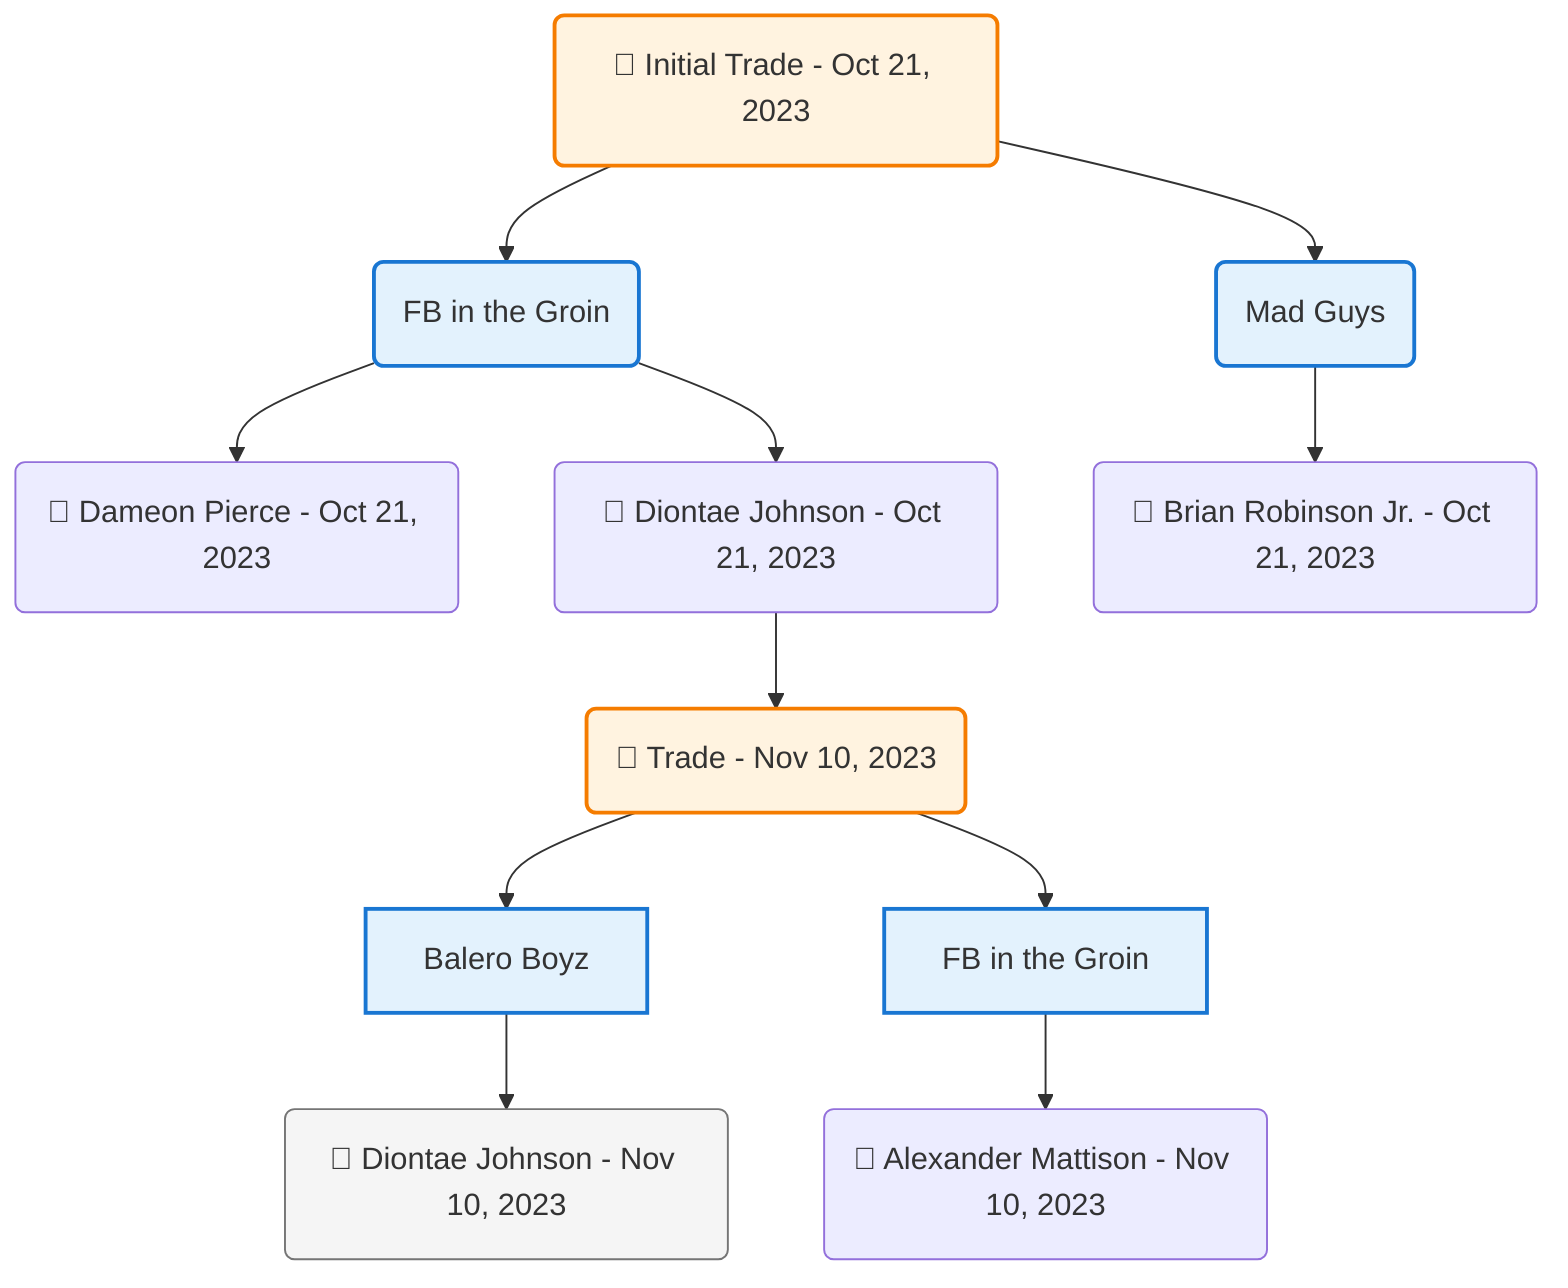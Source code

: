 flowchart TD

    TRADE_MAIN("🔄 Initial Trade - Oct 21, 2023")
    TEAM_1("FB in the Groin")
    TEAM_2("Mad Guys")
    NODE_616b064f-09a2-4209-bb8a-16a3f48fcfee("🔄 Dameon Pierce - Oct 21, 2023")
    NODE_ee0a2371-c692-4c70-bbd4-5b9007b57e9c("🔄 Brian Robinson Jr. - Oct 21, 2023")
    NODE_b9408fc7-fd6f-4f10-a06e-806e9e16968c("🔄 Diontae Johnson - Oct 21, 2023")
    TRADE_66a9b628-641a-4ece-a64e-b27b1d53221f_3("🔄 Trade - Nov 10, 2023")
    TEAM_2feaf03e-fb22-498e-ac8f-e596b6ba7810_4["Balero Boyz"]
    NODE_ff92b546-0aad-4ba8-b086-ea7feb2b21bc("🔄 Diontae Johnson - Nov 10, 2023")
    TEAM_f483ecf1-cd17-4991-854b-e52dfc957b45_5["FB in the Groin"]
    NODE_cecbd4ac-00fc-49be-bd26-9ff4ad73b9c6("🔄 Alexander Mattison - Nov 10, 2023")

    TRADE_MAIN --> TEAM_1
    TRADE_MAIN --> TEAM_2
    TEAM_1 --> NODE_616b064f-09a2-4209-bb8a-16a3f48fcfee
    TEAM_2 --> NODE_ee0a2371-c692-4c70-bbd4-5b9007b57e9c
    TEAM_1 --> NODE_b9408fc7-fd6f-4f10-a06e-806e9e16968c
    NODE_b9408fc7-fd6f-4f10-a06e-806e9e16968c --> TRADE_66a9b628-641a-4ece-a64e-b27b1d53221f_3
    TRADE_66a9b628-641a-4ece-a64e-b27b1d53221f_3 --> TEAM_2feaf03e-fb22-498e-ac8f-e596b6ba7810_4
    TEAM_2feaf03e-fb22-498e-ac8f-e596b6ba7810_4 --> NODE_ff92b546-0aad-4ba8-b086-ea7feb2b21bc
    TRADE_66a9b628-641a-4ece-a64e-b27b1d53221f_3 --> TEAM_f483ecf1-cd17-4991-854b-e52dfc957b45_5
    TEAM_f483ecf1-cd17-4991-854b-e52dfc957b45_5 --> NODE_cecbd4ac-00fc-49be-bd26-9ff4ad73b9c6

    %% Node styling
    classDef teamNode fill:#e3f2fd,stroke:#1976d2,stroke-width:2px
    classDef tradeNode fill:#fff3e0,stroke:#f57c00,stroke-width:2px
    classDef playerNode fill:#f3e5f5,stroke:#7b1fa2,stroke-width:1px
    classDef nonRootPlayerNode fill:#f5f5f5,stroke:#757575,stroke-width:1px
    classDef endNode fill:#ffebee,stroke:#c62828,stroke-width:2px
    classDef waiverNode fill:#e8f5e8,stroke:#388e3c,stroke-width:2px
    classDef championshipNode fill:#fff9c4,stroke:#f57f17,stroke-width:3px

    class TEAM_1,TEAM_2,TEAM_2feaf03e-fb22-498e-ac8f-e596b6ba7810_4,TEAM_f483ecf1-cd17-4991-854b-e52dfc957b45_5 teamNode
    class NODE_ff92b546-0aad-4ba8-b086-ea7feb2b21bc nonRootPlayerNode
    class TRADE_MAIN,TRADE_66a9b628-641a-4ece-a64e-b27b1d53221f_3 tradeNode